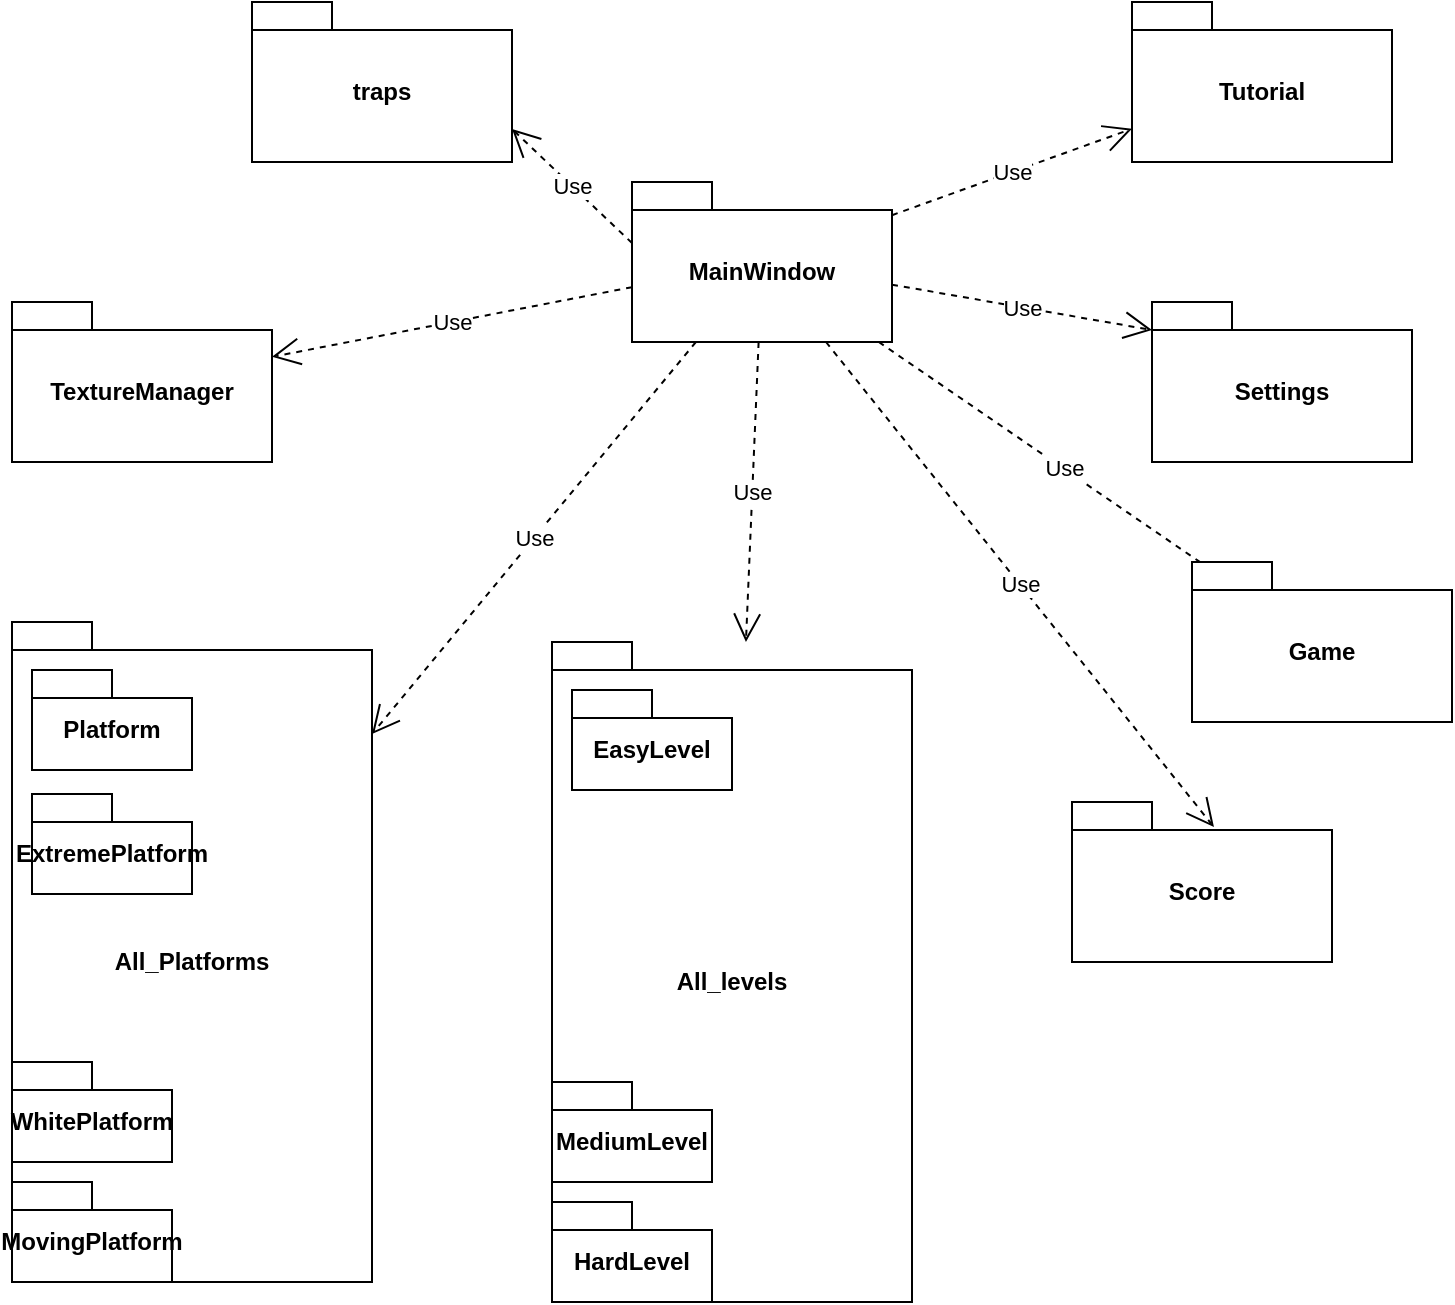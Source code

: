 <mxfile version="23.1.6" type="device">
  <diagram name="Сторінка-1" id="_XXKR_IUMBMaYtfP8-WY">
    <mxGraphModel dx="2053" dy="742" grid="1" gridSize="10" guides="1" tooltips="1" connect="1" arrows="1" fold="1" page="1" pageScale="1" pageWidth="827" pageHeight="1169" math="0" shadow="0">
      <root>
        <mxCell id="0" />
        <mxCell id="1" parent="0" />
        <mxCell id="greT-Am3jdn_44DYWwTs-17" value="" style="ellipse;whiteSpace=wrap;html=1;align=center;aspect=fixed;fillColor=none;strokeColor=none;resizable=0;perimeter=centerPerimeter;rotatable=0;allowArrows=0;points=[];outlineConnect=1;" parent="1" vertex="1">
          <mxGeometry x="405" y="220" width="10" height="10" as="geometry" />
        </mxCell>
        <mxCell id="greT-Am3jdn_44DYWwTs-21" value="" style="ellipse;whiteSpace=wrap;html=1;align=center;aspect=fixed;fillColor=none;strokeColor=none;resizable=0;perimeter=centerPerimeter;rotatable=0;allowArrows=0;points=[];outlineConnect=1;" parent="1" vertex="1">
          <mxGeometry x="400" y="220" width="10" height="10" as="geometry" />
        </mxCell>
        <mxCell id="greT-Am3jdn_44DYWwTs-32" value="Use" style="endArrow=open;endSize=12;dashed=1;html=1;rounded=0;entryX=0;entryY=0;entryDx=0;entryDy=14;entryPerimeter=0;" parent="1" source="P-L6rQBnKZjLnT-2SMWq-1" target="P-L6rQBnKZjLnT-2SMWq-3" edge="1">
          <mxGeometry width="160" relative="1" as="geometry">
            <mxPoint x="626.622" y="370" as="sourcePoint" />
            <mxPoint x="500.0" y="229.068" as="targetPoint" />
          </mxGeometry>
        </mxCell>
        <mxCell id="greT-Am3jdn_44DYWwTs-35" value="Use" style="endArrow=open;endSize=12;dashed=1;html=1;rounded=0;" parent="1" source="P-L6rQBnKZjLnT-2SMWq-1" target="P-L6rQBnKZjLnT-2SMWq-2" edge="1">
          <mxGeometry width="160" relative="1" as="geometry">
            <mxPoint x="320" y="178.077" as="sourcePoint" />
            <mxPoint x="530.0" y="91.923" as="targetPoint" />
          </mxGeometry>
        </mxCell>
        <mxCell id="greT-Am3jdn_44DYWwTs-74" value="Use" style="endArrow=open;endSize=12;dashed=1;html=1;rounded=0;" parent="1" source="P-L6rQBnKZjLnT-2SMWq-1" target="P-L6rQBnKZjLnT-2SMWq-15" edge="1">
          <mxGeometry width="160" relative="1" as="geometry">
            <mxPoint x="133.444" y="420" as="sourcePoint" />
            <mxPoint x="-10" y="505.886" as="targetPoint" />
          </mxGeometry>
        </mxCell>
        <mxCell id="greT-Am3jdn_44DYWwTs-75" value="Use" style="endArrow=open;endSize=12;dashed=1;html=1;rounded=0;" parent="1" source="P-L6rQBnKZjLnT-2SMWq-1" target="P-L6rQBnKZjLnT-2SMWq-21" edge="1">
          <mxGeometry width="160" relative="1" as="geometry">
            <mxPoint x="110" y="400.775" as="sourcePoint" />
            <mxPoint x="-100" y="403.732" as="targetPoint" />
          </mxGeometry>
        </mxCell>
        <mxCell id="greT-Am3jdn_44DYWwTs-76" value="Use" style="endArrow=open;endSize=12;dashed=1;html=1;rounded=0;exitX=0;exitY=0;exitDx=0;exitDy=30.5;entryX=0;entryY=0;entryDx=130;entryDy=63.5;entryPerimeter=0;exitPerimeter=0;" parent="1" source="P-L6rQBnKZjLnT-2SMWq-1" target="P-L6rQBnKZjLnT-2SMWq-20" edge="1">
          <mxGeometry width="160" relative="1" as="geometry">
            <mxPoint x="110" y="380" as="sourcePoint" />
            <mxPoint x="-100" y="306.5" as="targetPoint" />
          </mxGeometry>
        </mxCell>
        <mxCell id="greT-Am3jdn_44DYWwTs-77" value="Use" style="endArrow=open;endSize=12;dashed=1;html=1;rounded=0;" parent="1" source="P-L6rQBnKZjLnT-2SMWq-1" target="P-L6rQBnKZjLnT-2SMWq-9" edge="1">
          <mxGeometry width="160" relative="1" as="geometry">
            <mxPoint x="153.75" y="420" as="sourcePoint" />
            <mxPoint x="208" y="470" as="targetPoint" />
          </mxGeometry>
        </mxCell>
        <mxCell id="greT-Am3jdn_44DYWwTs-78" value="Use" style="endArrow=open;endSize=12;dashed=1;html=1;rounded=0;entryX=0.546;entryY=0.157;entryDx=0;entryDy=0;entryPerimeter=0;" parent="1" source="P-L6rQBnKZjLnT-2SMWq-1" target="P-L6rQBnKZjLnT-2SMWq-8" edge="1">
          <mxGeometry width="160" relative="1" as="geometry">
            <mxPoint x="170.965" y="420" as="sourcePoint" />
            <mxPoint x="343.4" y="500" as="targetPoint" />
          </mxGeometry>
        </mxCell>
        <mxCell id="greT-Am3jdn_44DYWwTs-79" value="Use" style="endArrow=open;endSize=12;dashed=1;html=1;rounded=0;entryX=0.219;entryY=0.21;entryDx=0;entryDy=0;entryPerimeter=0;" parent="1" source="P-L6rQBnKZjLnT-2SMWq-1" target="P-L6rQBnKZjLnT-2SMWq-6" edge="1">
          <mxGeometry width="160" relative="1" as="geometry">
            <mxPoint x="186.404" y="420" as="sourcePoint" />
            <mxPoint x="513.298" y="360" as="targetPoint" />
          </mxGeometry>
        </mxCell>
        <mxCell id="P-L6rQBnKZjLnT-2SMWq-1" value="MainWindow" style="shape=folder;fontStyle=1;spacingTop=10;tabWidth=40;tabHeight=14;tabPosition=left;html=1;whiteSpace=wrap;" vertex="1" parent="1">
          <mxGeometry x="230" y="130" width="130" height="80" as="geometry" />
        </mxCell>
        <mxCell id="P-L6rQBnKZjLnT-2SMWq-2" value="Tutorial" style="shape=folder;fontStyle=1;spacingTop=10;tabWidth=40;tabHeight=14;tabPosition=left;html=1;whiteSpace=wrap;" vertex="1" parent="1">
          <mxGeometry x="480" y="40" width="130" height="80" as="geometry" />
        </mxCell>
        <mxCell id="P-L6rQBnKZjLnT-2SMWq-3" value="Settings" style="shape=folder;fontStyle=1;spacingTop=10;tabWidth=40;tabHeight=14;tabPosition=left;html=1;whiteSpace=wrap;" vertex="1" parent="1">
          <mxGeometry x="490" y="190" width="130" height="80" as="geometry" />
        </mxCell>
        <mxCell id="P-L6rQBnKZjLnT-2SMWq-6" value="Game" style="shape=folder;fontStyle=1;spacingTop=10;tabWidth=40;tabHeight=14;tabPosition=left;html=1;whiteSpace=wrap;" vertex="1" parent="1">
          <mxGeometry x="510" y="320" width="130" height="80" as="geometry" />
        </mxCell>
        <mxCell id="P-L6rQBnKZjLnT-2SMWq-8" value="Score" style="shape=folder;fontStyle=1;spacingTop=10;tabWidth=40;tabHeight=14;tabPosition=left;html=1;whiteSpace=wrap;" vertex="1" parent="1">
          <mxGeometry x="450" y="440" width="130" height="80" as="geometry" />
        </mxCell>
        <mxCell id="P-L6rQBnKZjLnT-2SMWq-13" value="" style="group" vertex="1" connectable="0" parent="1">
          <mxGeometry x="190" y="360" width="180" height="330" as="geometry" />
        </mxCell>
        <mxCell id="P-L6rQBnKZjLnT-2SMWq-9" value="All_levels" style="shape=folder;fontStyle=1;spacingTop=10;tabWidth=40;tabHeight=14;tabPosition=left;html=1;whiteSpace=wrap;" vertex="1" parent="P-L6rQBnKZjLnT-2SMWq-13">
          <mxGeometry width="180" height="330" as="geometry" />
        </mxCell>
        <mxCell id="P-L6rQBnKZjLnT-2SMWq-10" value="EasyLevel" style="shape=folder;fontStyle=1;spacingTop=10;tabWidth=40;tabHeight=14;tabPosition=left;html=1;whiteSpace=wrap;" vertex="1" parent="P-L6rQBnKZjLnT-2SMWq-13">
          <mxGeometry x="10" y="24" width="80" height="50" as="geometry" />
        </mxCell>
        <mxCell id="P-L6rQBnKZjLnT-2SMWq-11" value="HardLevel" style="shape=folder;fontStyle=1;spacingTop=10;tabWidth=40;tabHeight=14;tabPosition=left;html=1;whiteSpace=wrap;" vertex="1" parent="P-L6rQBnKZjLnT-2SMWq-13">
          <mxGeometry y="280" width="80" height="50" as="geometry" />
        </mxCell>
        <mxCell id="P-L6rQBnKZjLnT-2SMWq-12" value="MediumLevel" style="shape=folder;fontStyle=1;spacingTop=10;tabWidth=40;tabHeight=14;tabPosition=left;html=1;whiteSpace=wrap;" vertex="1" parent="P-L6rQBnKZjLnT-2SMWq-13">
          <mxGeometry y="220" width="80" height="50" as="geometry" />
        </mxCell>
        <mxCell id="P-L6rQBnKZjLnT-2SMWq-14" value="" style="group" vertex="1" connectable="0" parent="1">
          <mxGeometry x="-80" y="350" width="180" height="330" as="geometry" />
        </mxCell>
        <mxCell id="P-L6rQBnKZjLnT-2SMWq-15" value="All_Platforms" style="shape=folder;fontStyle=1;spacingTop=10;tabWidth=40;tabHeight=14;tabPosition=left;html=1;whiteSpace=wrap;" vertex="1" parent="P-L6rQBnKZjLnT-2SMWq-14">
          <mxGeometry width="180" height="330" as="geometry" />
        </mxCell>
        <mxCell id="P-L6rQBnKZjLnT-2SMWq-16" value="Platform" style="shape=folder;fontStyle=1;spacingTop=10;tabWidth=40;tabHeight=14;tabPosition=left;html=1;whiteSpace=wrap;" vertex="1" parent="P-L6rQBnKZjLnT-2SMWq-14">
          <mxGeometry x="10" y="24" width="80" height="50" as="geometry" />
        </mxCell>
        <mxCell id="P-L6rQBnKZjLnT-2SMWq-17" value="MovingPlatform" style="shape=folder;fontStyle=1;spacingTop=10;tabWidth=40;tabHeight=14;tabPosition=left;html=1;whiteSpace=wrap;" vertex="1" parent="P-L6rQBnKZjLnT-2SMWq-14">
          <mxGeometry y="280" width="80" height="50" as="geometry" />
        </mxCell>
        <mxCell id="P-L6rQBnKZjLnT-2SMWq-18" value="WhitePlatform" style="shape=folder;fontStyle=1;spacingTop=10;tabWidth=40;tabHeight=14;tabPosition=left;html=1;whiteSpace=wrap;" vertex="1" parent="P-L6rQBnKZjLnT-2SMWq-14">
          <mxGeometry y="220" width="80" height="50" as="geometry" />
        </mxCell>
        <mxCell id="P-L6rQBnKZjLnT-2SMWq-19" value="ExtremePlatform" style="shape=folder;fontStyle=1;spacingTop=10;tabWidth=40;tabHeight=14;tabPosition=left;html=1;whiteSpace=wrap;" vertex="1" parent="P-L6rQBnKZjLnT-2SMWq-14">
          <mxGeometry x="10" y="86" width="80" height="50" as="geometry" />
        </mxCell>
        <mxCell id="P-L6rQBnKZjLnT-2SMWq-20" value="traps" style="shape=folder;fontStyle=1;spacingTop=10;tabWidth=40;tabHeight=14;tabPosition=left;html=1;whiteSpace=wrap;" vertex="1" parent="1">
          <mxGeometry x="40" y="40" width="130" height="80" as="geometry" />
        </mxCell>
        <mxCell id="P-L6rQBnKZjLnT-2SMWq-21" value="TextureManager" style="shape=folder;fontStyle=1;spacingTop=10;tabWidth=40;tabHeight=14;tabPosition=left;html=1;whiteSpace=wrap;" vertex="1" parent="1">
          <mxGeometry x="-80" y="190" width="130" height="80" as="geometry" />
        </mxCell>
      </root>
    </mxGraphModel>
  </diagram>
</mxfile>
